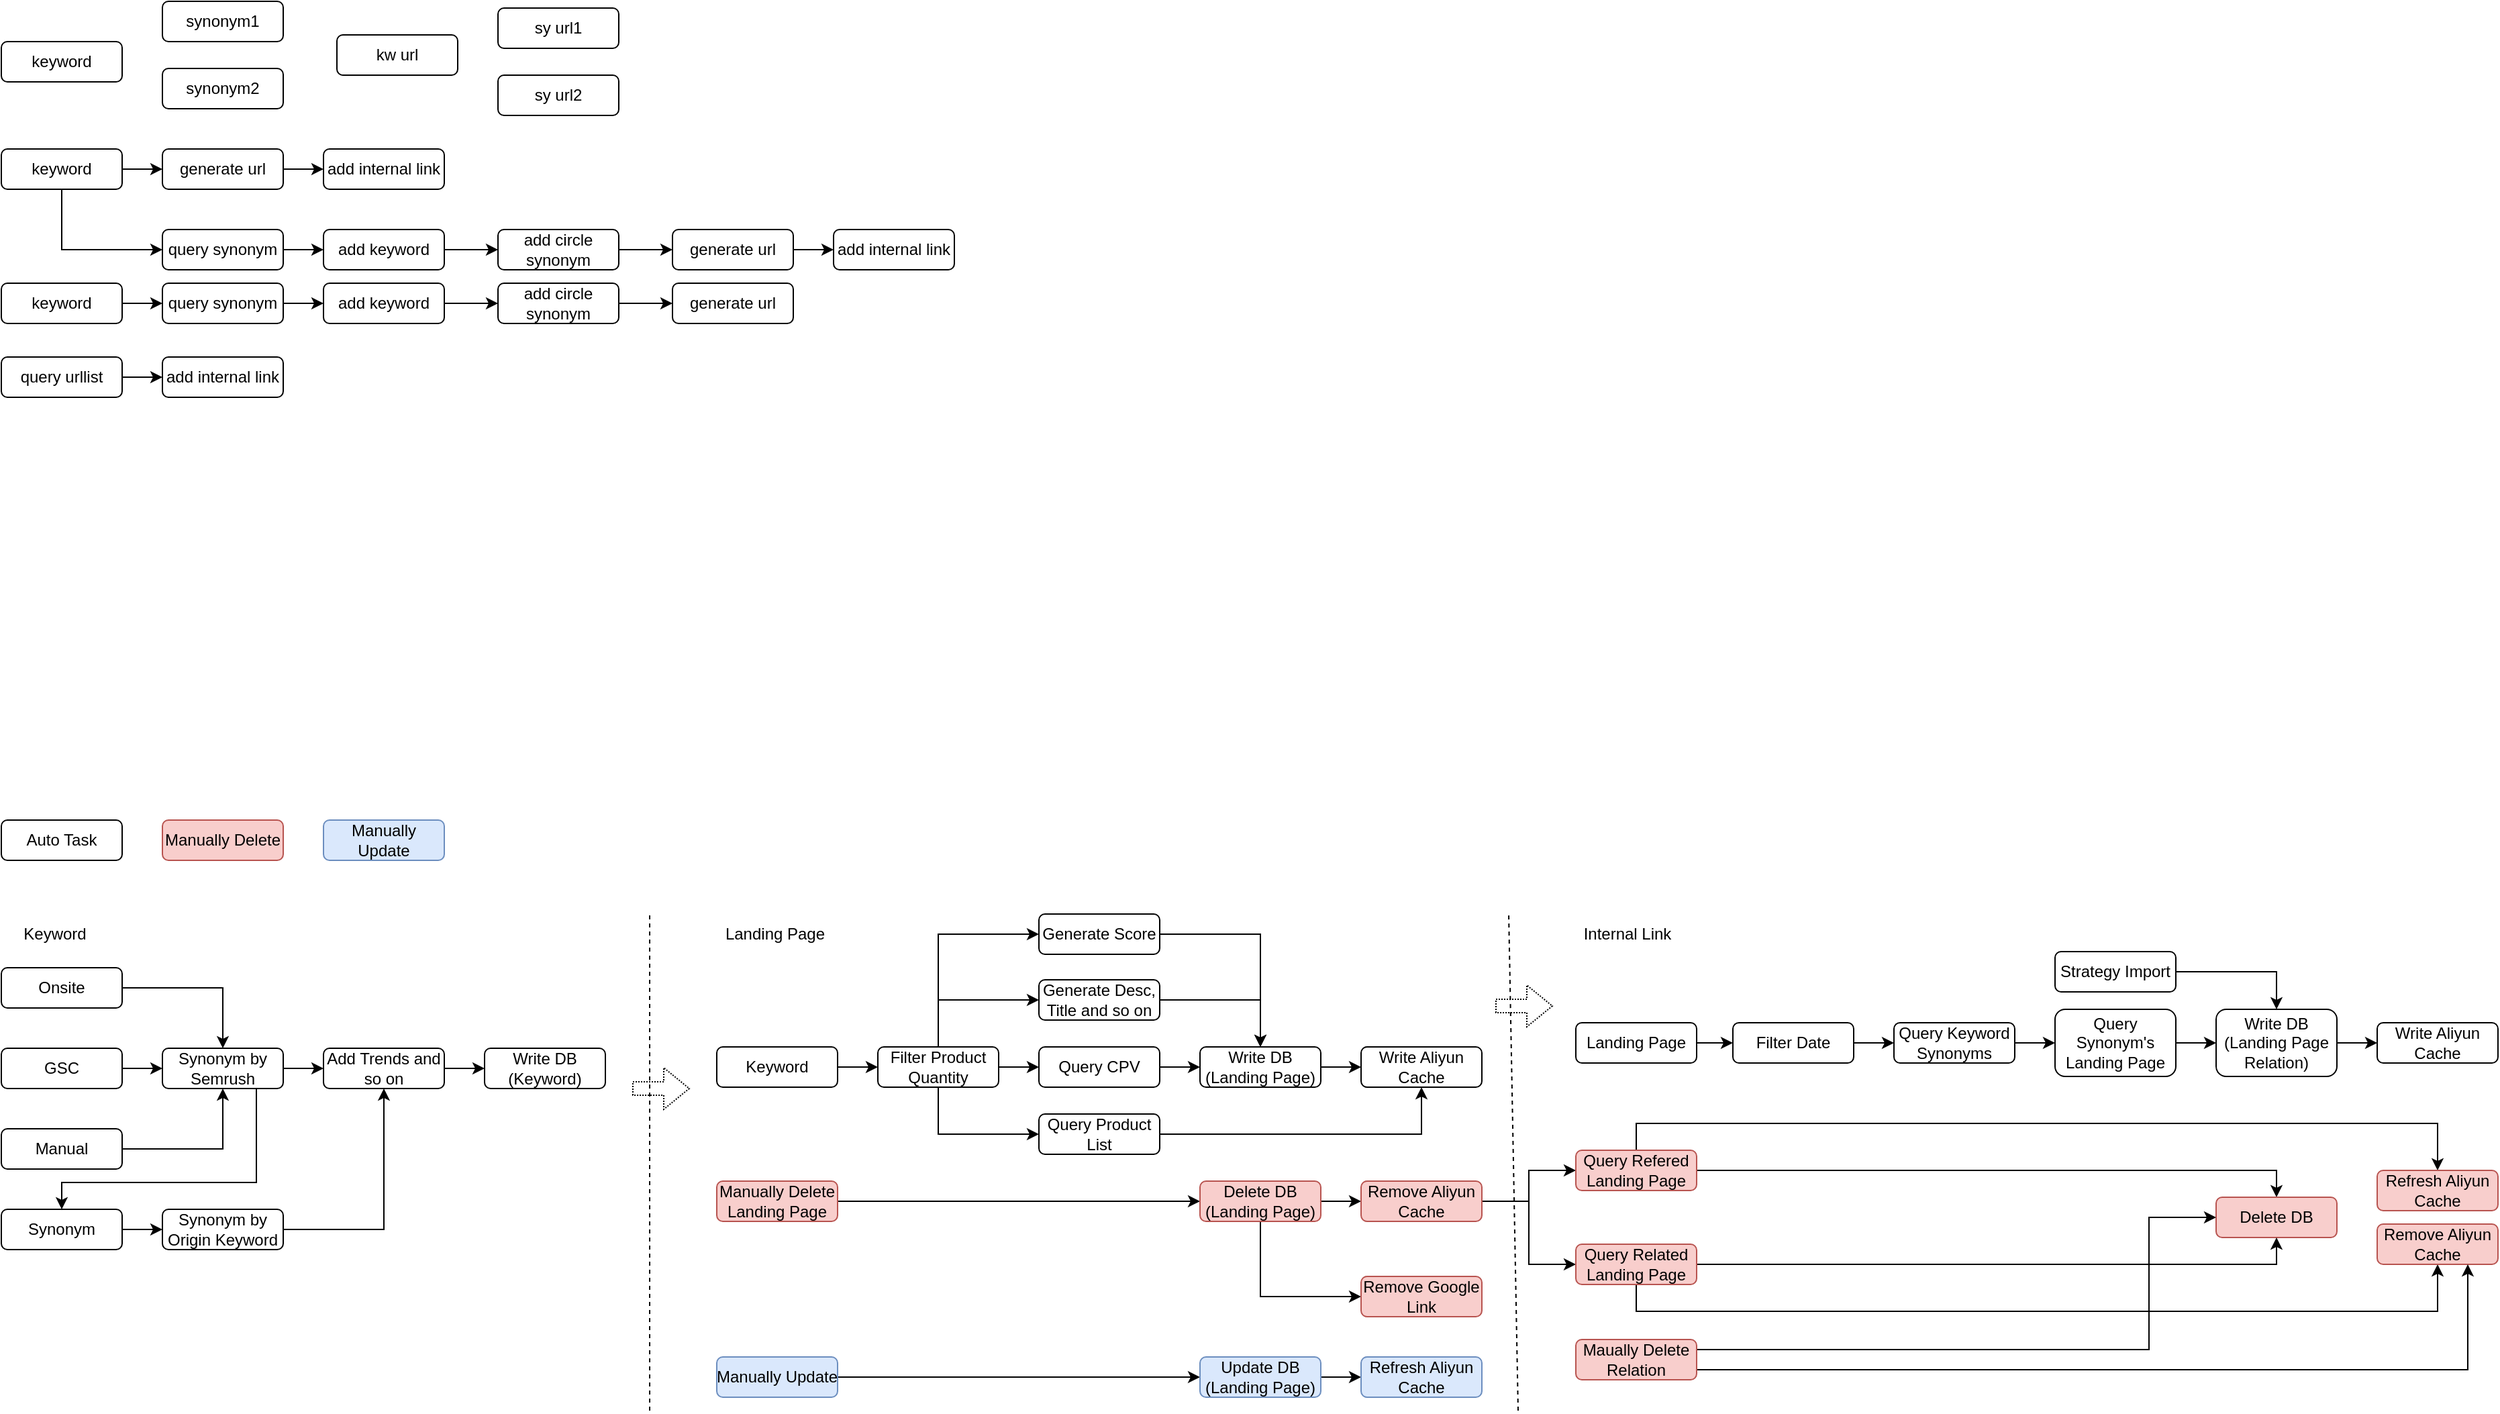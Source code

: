 <mxfile version="24.4.7" type="github">
  <diagram name="第 1 页" id="1qqWGqqX0jNzk8FhyLNJ">
    <mxGraphModel dx="1434" dy="673" grid="1" gridSize="10" guides="1" tooltips="1" connect="1" arrows="1" fold="1" page="1" pageScale="1" pageWidth="827" pageHeight="1169" math="0" shadow="0">
      <root>
        <mxCell id="0" />
        <mxCell id="1" parent="0" />
        <mxCell id="pkuzvF_IylS6FSDwMEXB-1" value="keyword" style="rounded=1;whiteSpace=wrap;html=1;" parent="1" vertex="1">
          <mxGeometry x="70" y="60" width="90" height="30" as="geometry" />
        </mxCell>
        <mxCell id="pkuzvF_IylS6FSDwMEXB-2" value="synonym1" style="rounded=1;whiteSpace=wrap;html=1;" parent="1" vertex="1">
          <mxGeometry x="190" y="30" width="90" height="30" as="geometry" />
        </mxCell>
        <mxCell id="pkuzvF_IylS6FSDwMEXB-3" value="kw url" style="rounded=1;whiteSpace=wrap;html=1;" parent="1" vertex="1">
          <mxGeometry x="320" y="55" width="90" height="30" as="geometry" />
        </mxCell>
        <mxCell id="pkuzvF_IylS6FSDwMEXB-4" value="sy url1" style="rounded=1;whiteSpace=wrap;html=1;" parent="1" vertex="1">
          <mxGeometry x="440" y="35" width="90" height="30" as="geometry" />
        </mxCell>
        <mxCell id="pkuzvF_IylS6FSDwMEXB-5" value="synonym2" style="rounded=1;whiteSpace=wrap;html=1;" parent="1" vertex="1">
          <mxGeometry x="190" y="80" width="90" height="30" as="geometry" />
        </mxCell>
        <mxCell id="pkuzvF_IylS6FSDwMEXB-6" value="sy url2" style="rounded=1;whiteSpace=wrap;html=1;" parent="1" vertex="1">
          <mxGeometry x="440" y="85" width="90" height="30" as="geometry" />
        </mxCell>
        <mxCell id="pkuzvF_IylS6FSDwMEXB-32" style="edgeStyle=orthogonalEdgeStyle;rounded=0;orthogonalLoop=1;jettySize=auto;html=1;exitX=1;exitY=0.5;exitDx=0;exitDy=0;entryX=0;entryY=0.5;entryDx=0;entryDy=0;" parent="1" source="pkuzvF_IylS6FSDwMEXB-8" target="pkuzvF_IylS6FSDwMEXB-10" edge="1">
          <mxGeometry relative="1" as="geometry" />
        </mxCell>
        <mxCell id="pkuzvF_IylS6FSDwMEXB-34" style="edgeStyle=orthogonalEdgeStyle;rounded=0;orthogonalLoop=1;jettySize=auto;html=1;exitX=0.5;exitY=1;exitDx=0;exitDy=0;entryX=0;entryY=0.5;entryDx=0;entryDy=0;" parent="1" source="pkuzvF_IylS6FSDwMEXB-8" target="pkuzvF_IylS6FSDwMEXB-11" edge="1">
          <mxGeometry relative="1" as="geometry" />
        </mxCell>
        <mxCell id="pkuzvF_IylS6FSDwMEXB-8" value="keyword" style="rounded=1;whiteSpace=wrap;html=1;" parent="1" vertex="1">
          <mxGeometry x="70" y="140" width="90" height="30" as="geometry" />
        </mxCell>
        <mxCell id="pkuzvF_IylS6FSDwMEXB-33" style="edgeStyle=orthogonalEdgeStyle;rounded=0;orthogonalLoop=1;jettySize=auto;html=1;exitX=1;exitY=0.5;exitDx=0;exitDy=0;entryX=0;entryY=0.5;entryDx=0;entryDy=0;" parent="1" source="pkuzvF_IylS6FSDwMEXB-10" target="pkuzvF_IylS6FSDwMEXB-22" edge="1">
          <mxGeometry relative="1" as="geometry" />
        </mxCell>
        <mxCell id="pkuzvF_IylS6FSDwMEXB-10" value="generate url" style="rounded=1;whiteSpace=wrap;html=1;" parent="1" vertex="1">
          <mxGeometry x="190" y="140" width="90" height="30" as="geometry" />
        </mxCell>
        <mxCell id="pkuzvF_IylS6FSDwMEXB-35" style="edgeStyle=orthogonalEdgeStyle;rounded=0;orthogonalLoop=1;jettySize=auto;html=1;exitX=1;exitY=0.5;exitDx=0;exitDy=0;entryX=0;entryY=0.5;entryDx=0;entryDy=0;" parent="1" source="pkuzvF_IylS6FSDwMEXB-11" target="pkuzvF_IylS6FSDwMEXB-13" edge="1">
          <mxGeometry relative="1" as="geometry" />
        </mxCell>
        <mxCell id="pkuzvF_IylS6FSDwMEXB-11" value="query synonym" style="rounded=1;whiteSpace=wrap;html=1;" parent="1" vertex="1">
          <mxGeometry x="190" y="200" width="90" height="30" as="geometry" />
        </mxCell>
        <mxCell id="pkuzvF_IylS6FSDwMEXB-36" style="edgeStyle=orthogonalEdgeStyle;rounded=0;orthogonalLoop=1;jettySize=auto;html=1;exitX=1;exitY=0.5;exitDx=0;exitDy=0;entryX=0;entryY=0.5;entryDx=0;entryDy=0;" parent="1" source="pkuzvF_IylS6FSDwMEXB-13" target="pkuzvF_IylS6FSDwMEXB-14" edge="1">
          <mxGeometry relative="1" as="geometry" />
        </mxCell>
        <mxCell id="pkuzvF_IylS6FSDwMEXB-13" value="add keyword" style="rounded=1;whiteSpace=wrap;html=1;" parent="1" vertex="1">
          <mxGeometry x="310" y="200" width="90" height="30" as="geometry" />
        </mxCell>
        <mxCell id="pkuzvF_IylS6FSDwMEXB-38" style="edgeStyle=orthogonalEdgeStyle;rounded=0;orthogonalLoop=1;jettySize=auto;html=1;exitX=1;exitY=0.5;exitDx=0;exitDy=0;entryX=0;entryY=0.5;entryDx=0;entryDy=0;" parent="1" source="pkuzvF_IylS6FSDwMEXB-14" target="pkuzvF_IylS6FSDwMEXB-15" edge="1">
          <mxGeometry relative="1" as="geometry" />
        </mxCell>
        <mxCell id="pkuzvF_IylS6FSDwMEXB-14" value="add circle synonym" style="rounded=1;whiteSpace=wrap;html=1;" parent="1" vertex="1">
          <mxGeometry x="440" y="200" width="90" height="30" as="geometry" />
        </mxCell>
        <mxCell id="pkuzvF_IylS6FSDwMEXB-39" style="edgeStyle=orthogonalEdgeStyle;rounded=0;orthogonalLoop=1;jettySize=auto;html=1;exitX=1;exitY=0.5;exitDx=0;exitDy=0;entryX=0;entryY=0.5;entryDx=0;entryDy=0;" parent="1" source="pkuzvF_IylS6FSDwMEXB-15" target="pkuzvF_IylS6FSDwMEXB-23" edge="1">
          <mxGeometry relative="1" as="geometry" />
        </mxCell>
        <mxCell id="pkuzvF_IylS6FSDwMEXB-15" value="generate url" style="rounded=1;whiteSpace=wrap;html=1;" parent="1" vertex="1">
          <mxGeometry x="570" y="200" width="90" height="30" as="geometry" />
        </mxCell>
        <mxCell id="pkuzvF_IylS6FSDwMEXB-40" style="edgeStyle=orthogonalEdgeStyle;rounded=0;orthogonalLoop=1;jettySize=auto;html=1;exitX=1;exitY=0.5;exitDx=0;exitDy=0;entryX=0;entryY=0.5;entryDx=0;entryDy=0;" parent="1" source="pkuzvF_IylS6FSDwMEXB-16" target="pkuzvF_IylS6FSDwMEXB-18" edge="1">
          <mxGeometry relative="1" as="geometry" />
        </mxCell>
        <mxCell id="pkuzvF_IylS6FSDwMEXB-16" value="keyword" style="rounded=1;whiteSpace=wrap;html=1;" parent="1" vertex="1">
          <mxGeometry x="70" y="240" width="90" height="30" as="geometry" />
        </mxCell>
        <mxCell id="pkuzvF_IylS6FSDwMEXB-17" value="generate url" style="rounded=1;whiteSpace=wrap;html=1;" parent="1" vertex="1">
          <mxGeometry x="570" y="240" width="90" height="30" as="geometry" />
        </mxCell>
        <mxCell id="pkuzvF_IylS6FSDwMEXB-41" style="edgeStyle=orthogonalEdgeStyle;rounded=0;orthogonalLoop=1;jettySize=auto;html=1;exitX=1;exitY=0.5;exitDx=0;exitDy=0;entryX=0;entryY=0.5;entryDx=0;entryDy=0;" parent="1" source="pkuzvF_IylS6FSDwMEXB-18" target="pkuzvF_IylS6FSDwMEXB-30" edge="1">
          <mxGeometry relative="1" as="geometry" />
        </mxCell>
        <mxCell id="pkuzvF_IylS6FSDwMEXB-18" value="query synonym" style="rounded=1;whiteSpace=wrap;html=1;" parent="1" vertex="1">
          <mxGeometry x="190" y="240" width="90" height="30" as="geometry" />
        </mxCell>
        <mxCell id="pkuzvF_IylS6FSDwMEXB-44" style="edgeStyle=orthogonalEdgeStyle;rounded=0;orthogonalLoop=1;jettySize=auto;html=1;exitX=1;exitY=0.5;exitDx=0;exitDy=0;entryX=0;entryY=0.5;entryDx=0;entryDy=0;" parent="1" source="pkuzvF_IylS6FSDwMEXB-19" target="pkuzvF_IylS6FSDwMEXB-24" edge="1">
          <mxGeometry relative="1" as="geometry" />
        </mxCell>
        <mxCell id="pkuzvF_IylS6FSDwMEXB-19" value="query urllist" style="rounded=1;whiteSpace=wrap;html=1;" parent="1" vertex="1">
          <mxGeometry x="70" y="295" width="90" height="30" as="geometry" />
        </mxCell>
        <mxCell id="pkuzvF_IylS6FSDwMEXB-22" value="add internal link" style="rounded=1;whiteSpace=wrap;html=1;" parent="1" vertex="1">
          <mxGeometry x="310" y="140" width="90" height="30" as="geometry" />
        </mxCell>
        <mxCell id="pkuzvF_IylS6FSDwMEXB-23" value="add internal link" style="rounded=1;whiteSpace=wrap;html=1;" parent="1" vertex="1">
          <mxGeometry x="690" y="200" width="90" height="30" as="geometry" />
        </mxCell>
        <mxCell id="pkuzvF_IylS6FSDwMEXB-24" value="add internal link" style="rounded=1;whiteSpace=wrap;html=1;" parent="1" vertex="1">
          <mxGeometry x="190" y="295" width="90" height="30" as="geometry" />
        </mxCell>
        <mxCell id="pkuzvF_IylS6FSDwMEXB-42" style="edgeStyle=orthogonalEdgeStyle;rounded=0;orthogonalLoop=1;jettySize=auto;html=1;exitX=1;exitY=0.5;exitDx=0;exitDy=0;entryX=0;entryY=0.5;entryDx=0;entryDy=0;" parent="1" source="pkuzvF_IylS6FSDwMEXB-30" target="pkuzvF_IylS6FSDwMEXB-31" edge="1">
          <mxGeometry relative="1" as="geometry" />
        </mxCell>
        <mxCell id="pkuzvF_IylS6FSDwMEXB-30" value="add keyword" style="rounded=1;whiteSpace=wrap;html=1;" parent="1" vertex="1">
          <mxGeometry x="310" y="240" width="90" height="30" as="geometry" />
        </mxCell>
        <mxCell id="pkuzvF_IylS6FSDwMEXB-43" style="edgeStyle=orthogonalEdgeStyle;rounded=0;orthogonalLoop=1;jettySize=auto;html=1;exitX=1;exitY=0.5;exitDx=0;exitDy=0;entryX=0;entryY=0.5;entryDx=0;entryDy=0;" parent="1" source="pkuzvF_IylS6FSDwMEXB-31" target="pkuzvF_IylS6FSDwMEXB-17" edge="1">
          <mxGeometry relative="1" as="geometry" />
        </mxCell>
        <mxCell id="pkuzvF_IylS6FSDwMEXB-31" value="add circle synonym" style="rounded=1;whiteSpace=wrap;html=1;" parent="1" vertex="1">
          <mxGeometry x="440" y="240" width="90" height="30" as="geometry" />
        </mxCell>
        <mxCell id="8v7bKblyuX6Z4DT4HF-j-19" style="edgeStyle=orthogonalEdgeStyle;rounded=0;orthogonalLoop=1;jettySize=auto;html=1;exitX=1;exitY=0.5;exitDx=0;exitDy=0;entryX=0.5;entryY=0;entryDx=0;entryDy=0;" parent="1" source="pkuzvF_IylS6FSDwMEXB-45" target="8v7bKblyuX6Z4DT4HF-j-1" edge="1">
          <mxGeometry relative="1" as="geometry" />
        </mxCell>
        <mxCell id="pkuzvF_IylS6FSDwMEXB-45" value="Onsite" style="rounded=1;whiteSpace=wrap;html=1;" parent="1" vertex="1">
          <mxGeometry x="70" y="750" width="90" height="30" as="geometry" />
        </mxCell>
        <mxCell id="8v7bKblyuX6Z4DT4HF-j-20" style="edgeStyle=orthogonalEdgeStyle;rounded=0;orthogonalLoop=1;jettySize=auto;html=1;exitX=1;exitY=0.5;exitDx=0;exitDy=0;entryX=0;entryY=0.5;entryDx=0;entryDy=0;" parent="1" source="pkuzvF_IylS6FSDwMEXB-46" target="8v7bKblyuX6Z4DT4HF-j-1" edge="1">
          <mxGeometry relative="1" as="geometry" />
        </mxCell>
        <mxCell id="pkuzvF_IylS6FSDwMEXB-46" value="GSC" style="rounded=1;whiteSpace=wrap;html=1;" parent="1" vertex="1">
          <mxGeometry x="70" y="810" width="90" height="30" as="geometry" />
        </mxCell>
        <mxCell id="8v7bKblyuX6Z4DT4HF-j-21" style="edgeStyle=orthogonalEdgeStyle;rounded=0;orthogonalLoop=1;jettySize=auto;html=1;exitX=1;exitY=0.5;exitDx=0;exitDy=0;entryX=0.5;entryY=1;entryDx=0;entryDy=0;" parent="1" source="pkuzvF_IylS6FSDwMEXB-47" target="8v7bKblyuX6Z4DT4HF-j-1" edge="1">
          <mxGeometry relative="1" as="geometry" />
        </mxCell>
        <mxCell id="pkuzvF_IylS6FSDwMEXB-47" value="Manual" style="rounded=1;whiteSpace=wrap;html=1;" parent="1" vertex="1">
          <mxGeometry x="70" y="870" width="90" height="30" as="geometry" />
        </mxCell>
        <mxCell id="8v7bKblyuX6Z4DT4HF-j-22" style="edgeStyle=orthogonalEdgeStyle;rounded=0;orthogonalLoop=1;jettySize=auto;html=1;exitX=0.75;exitY=1;exitDx=0;exitDy=0;entryX=0.5;entryY=0;entryDx=0;entryDy=0;" parent="1" source="8v7bKblyuX6Z4DT4HF-j-1" target="8v7bKblyuX6Z4DT4HF-j-2" edge="1">
          <mxGeometry relative="1" as="geometry">
            <Array as="points">
              <mxPoint x="260" y="840" />
              <mxPoint x="260" y="910" />
              <mxPoint x="115" y="910" />
            </Array>
          </mxGeometry>
        </mxCell>
        <mxCell id="8v7bKblyuX6Z4DT4HF-j-24" style="edgeStyle=orthogonalEdgeStyle;rounded=0;orthogonalLoop=1;jettySize=auto;html=1;exitX=1;exitY=0.5;exitDx=0;exitDy=0;entryX=0;entryY=0.5;entryDx=0;entryDy=0;" parent="1" source="8v7bKblyuX6Z4DT4HF-j-1" target="8v7bKblyuX6Z4DT4HF-j-18" edge="1">
          <mxGeometry relative="1" as="geometry" />
        </mxCell>
        <mxCell id="8v7bKblyuX6Z4DT4HF-j-1" value="Synonym by Semrush" style="rounded=1;whiteSpace=wrap;html=1;" parent="1" vertex="1">
          <mxGeometry x="190" y="810" width="90" height="30" as="geometry" />
        </mxCell>
        <mxCell id="8v7bKblyuX6Z4DT4HF-j-23" style="edgeStyle=orthogonalEdgeStyle;rounded=0;orthogonalLoop=1;jettySize=auto;html=1;exitX=1;exitY=0.5;exitDx=0;exitDy=0;entryX=0;entryY=0.5;entryDx=0;entryDy=0;" parent="1" source="8v7bKblyuX6Z4DT4HF-j-2" target="8v7bKblyuX6Z4DT4HF-j-17" edge="1">
          <mxGeometry relative="1" as="geometry" />
        </mxCell>
        <mxCell id="8v7bKblyuX6Z4DT4HF-j-2" value="Synonym" style="rounded=1;whiteSpace=wrap;html=1;" parent="1" vertex="1">
          <mxGeometry x="70" y="930" width="90" height="30" as="geometry" />
        </mxCell>
        <mxCell id="8v7bKblyuX6Z4DT4HF-j-16" value="Keyword" style="text;html=1;align=center;verticalAlign=middle;whiteSpace=wrap;rounded=0;" parent="1" vertex="1">
          <mxGeometry x="70" y="710" width="80" height="30" as="geometry" />
        </mxCell>
        <mxCell id="8v7bKblyuX6Z4DT4HF-j-25" style="edgeStyle=orthogonalEdgeStyle;rounded=0;orthogonalLoop=1;jettySize=auto;html=1;exitX=1;exitY=0.5;exitDx=0;exitDy=0;entryX=0.5;entryY=1;entryDx=0;entryDy=0;" parent="1" source="8v7bKblyuX6Z4DT4HF-j-17" target="8v7bKblyuX6Z4DT4HF-j-18" edge="1">
          <mxGeometry relative="1" as="geometry" />
        </mxCell>
        <mxCell id="8v7bKblyuX6Z4DT4HF-j-17" value="Synonym by Origin Keyword" style="rounded=1;whiteSpace=wrap;html=1;" parent="1" vertex="1">
          <mxGeometry x="190" y="930" width="90" height="30" as="geometry" />
        </mxCell>
        <mxCell id="8v7bKblyuX6Z4DT4HF-j-27" style="edgeStyle=orthogonalEdgeStyle;rounded=0;orthogonalLoop=1;jettySize=auto;html=1;exitX=1;exitY=0.5;exitDx=0;exitDy=0;entryX=0;entryY=0.5;entryDx=0;entryDy=0;" parent="1" source="8v7bKblyuX6Z4DT4HF-j-18" target="8v7bKblyuX6Z4DT4HF-j-26" edge="1">
          <mxGeometry relative="1" as="geometry" />
        </mxCell>
        <mxCell id="8v7bKblyuX6Z4DT4HF-j-18" value="Add Trends and so on" style="rounded=1;whiteSpace=wrap;html=1;" parent="1" vertex="1">
          <mxGeometry x="310" y="810" width="90" height="30" as="geometry" />
        </mxCell>
        <mxCell id="8v7bKblyuX6Z4DT4HF-j-26" value="Write DB&lt;div&gt;(Keyword)&lt;/div&gt;" style="rounded=1;whiteSpace=wrap;html=1;" parent="1" vertex="1">
          <mxGeometry x="430" y="810" width="90" height="30" as="geometry" />
        </mxCell>
        <mxCell id="8v7bKblyuX6Z4DT4HF-j-28" value="Landing Page" style="text;html=1;align=center;verticalAlign=middle;whiteSpace=wrap;rounded=0;" parent="1" vertex="1">
          <mxGeometry x="603" y="710" width="87" height="30" as="geometry" />
        </mxCell>
        <mxCell id="8v7bKblyuX6Z4DT4HF-j-38" style="edgeStyle=orthogonalEdgeStyle;rounded=0;orthogonalLoop=1;jettySize=auto;html=1;exitX=1;exitY=0.5;exitDx=0;exitDy=0;entryX=0;entryY=0.5;entryDx=0;entryDy=0;" parent="1" source="8v7bKblyuX6Z4DT4HF-j-29" target="8v7bKblyuX6Z4DT4HF-j-31" edge="1">
          <mxGeometry relative="1" as="geometry" />
        </mxCell>
        <mxCell id="8v7bKblyuX6Z4DT4HF-j-29" value="Keyword" style="rounded=1;whiteSpace=wrap;html=1;" parent="1" vertex="1">
          <mxGeometry x="603" y="809" width="90" height="30" as="geometry" />
        </mxCell>
        <mxCell id="8v7bKblyuX6Z4DT4HF-j-30" value="" style="endArrow=none;dashed=1;html=1;rounded=0;" parent="1" edge="1">
          <mxGeometry width="50" height="50" relative="1" as="geometry">
            <mxPoint x="553" y="1080" as="sourcePoint" />
            <mxPoint x="553" y="710" as="targetPoint" />
          </mxGeometry>
        </mxCell>
        <mxCell id="8v7bKblyuX6Z4DT4HF-j-40" style="edgeStyle=orthogonalEdgeStyle;rounded=0;orthogonalLoop=1;jettySize=auto;html=1;exitX=0.5;exitY=0;exitDx=0;exitDy=0;entryX=0;entryY=0.5;entryDx=0;entryDy=0;" parent="1" source="8v7bKblyuX6Z4DT4HF-j-31" target="8v7bKblyuX6Z4DT4HF-j-34" edge="1">
          <mxGeometry relative="1" as="geometry" />
        </mxCell>
        <mxCell id="8v7bKblyuX6Z4DT4HF-j-41" style="edgeStyle=orthogonalEdgeStyle;rounded=0;orthogonalLoop=1;jettySize=auto;html=1;exitX=1;exitY=0.5;exitDx=0;exitDy=0;entryX=0;entryY=0.5;entryDx=0;entryDy=0;" parent="1" source="8v7bKblyuX6Z4DT4HF-j-31" target="8v7bKblyuX6Z4DT4HF-j-33" edge="1">
          <mxGeometry relative="1" as="geometry" />
        </mxCell>
        <mxCell id="8v7bKblyuX6Z4DT4HF-j-42" style="edgeStyle=orthogonalEdgeStyle;rounded=0;orthogonalLoop=1;jettySize=auto;html=1;exitX=0.5;exitY=1;exitDx=0;exitDy=0;entryX=0;entryY=0.5;entryDx=0;entryDy=0;" parent="1" source="8v7bKblyuX6Z4DT4HF-j-31" target="8v7bKblyuX6Z4DT4HF-j-32" edge="1">
          <mxGeometry relative="1" as="geometry" />
        </mxCell>
        <mxCell id="tmx_ufBkmH5CS0wL-S31-3" style="edgeStyle=orthogonalEdgeStyle;rounded=0;orthogonalLoop=1;jettySize=auto;html=1;exitX=0.5;exitY=0;exitDx=0;exitDy=0;entryX=0;entryY=0.5;entryDx=0;entryDy=0;" edge="1" parent="1" source="8v7bKblyuX6Z4DT4HF-j-31" target="bArmrX93gXBFQfO818Jf-2">
          <mxGeometry relative="1" as="geometry" />
        </mxCell>
        <mxCell id="8v7bKblyuX6Z4DT4HF-j-31" value="Filter Product Quantity" style="rounded=1;whiteSpace=wrap;html=1;" parent="1" vertex="1">
          <mxGeometry x="723" y="809" width="90" height="30" as="geometry" />
        </mxCell>
        <mxCell id="8v7bKblyuX6Z4DT4HF-j-52" style="edgeStyle=orthogonalEdgeStyle;rounded=0;orthogonalLoop=1;jettySize=auto;html=1;exitX=1;exitY=0.5;exitDx=0;exitDy=0;entryX=0.5;entryY=1;entryDx=0;entryDy=0;" parent="1" source="8v7bKblyuX6Z4DT4HF-j-32" target="8v7bKblyuX6Z4DT4HF-j-49" edge="1">
          <mxGeometry relative="1" as="geometry" />
        </mxCell>
        <mxCell id="8v7bKblyuX6Z4DT4HF-j-32" value="Query Product List" style="rounded=1;whiteSpace=wrap;html=1;" parent="1" vertex="1">
          <mxGeometry x="843" y="859" width="90" height="30" as="geometry" />
        </mxCell>
        <mxCell id="8v7bKblyuX6Z4DT4HF-j-43" style="edgeStyle=orthogonalEdgeStyle;rounded=0;orthogonalLoop=1;jettySize=auto;html=1;exitX=1;exitY=0.5;exitDx=0;exitDy=0;entryX=0;entryY=0.5;entryDx=0;entryDy=0;" parent="1" source="8v7bKblyuX6Z4DT4HF-j-33" target="8v7bKblyuX6Z4DT4HF-j-36" edge="1">
          <mxGeometry relative="1" as="geometry" />
        </mxCell>
        <mxCell id="8v7bKblyuX6Z4DT4HF-j-33" value="Query CPV" style="rounded=1;whiteSpace=wrap;html=1;" parent="1" vertex="1">
          <mxGeometry x="843" y="809" width="90" height="30" as="geometry" />
        </mxCell>
        <mxCell id="8v7bKblyuX6Z4DT4HF-j-50" style="edgeStyle=orthogonalEdgeStyle;rounded=0;orthogonalLoop=1;jettySize=auto;html=1;exitX=1;exitY=0.5;exitDx=0;exitDy=0;entryX=0.5;entryY=0;entryDx=0;entryDy=0;" parent="1" source="8v7bKblyuX6Z4DT4HF-j-34" target="8v7bKblyuX6Z4DT4HF-j-36" edge="1">
          <mxGeometry relative="1" as="geometry" />
        </mxCell>
        <mxCell id="8v7bKblyuX6Z4DT4HF-j-34" value="Generate Desc, Title and so on" style="rounded=1;whiteSpace=wrap;html=1;" parent="1" vertex="1">
          <mxGeometry x="843" y="759" width="90" height="30" as="geometry" />
        </mxCell>
        <mxCell id="8v7bKblyuX6Z4DT4HF-j-51" style="edgeStyle=orthogonalEdgeStyle;rounded=0;orthogonalLoop=1;jettySize=auto;html=1;exitX=1;exitY=0.5;exitDx=0;exitDy=0;entryX=0;entryY=0.5;entryDx=0;entryDy=0;" parent="1" source="8v7bKblyuX6Z4DT4HF-j-36" target="8v7bKblyuX6Z4DT4HF-j-49" edge="1">
          <mxGeometry relative="1" as="geometry" />
        </mxCell>
        <mxCell id="8v7bKblyuX6Z4DT4HF-j-36" value="Write DB&lt;div&gt;(Landing Page)&lt;/div&gt;" style="rounded=1;whiteSpace=wrap;html=1;" parent="1" vertex="1">
          <mxGeometry x="963" y="809" width="90" height="30" as="geometry" />
        </mxCell>
        <mxCell id="8v7bKblyuX6Z4DT4HF-j-44" value="" style="endArrow=none;dashed=1;html=1;rounded=0;" parent="1" edge="1">
          <mxGeometry width="50" height="50" relative="1" as="geometry">
            <mxPoint x="1200" y="1080" as="sourcePoint" />
            <mxPoint x="1193" y="710" as="targetPoint" />
          </mxGeometry>
        </mxCell>
        <mxCell id="8v7bKblyuX6Z4DT4HF-j-45" value="Internal Link" style="text;html=1;align=center;verticalAlign=middle;whiteSpace=wrap;rounded=0;" parent="1" vertex="1">
          <mxGeometry x="1243" y="710" width="77" height="30" as="geometry" />
        </mxCell>
        <mxCell id="8v7bKblyuX6Z4DT4HF-j-46" value="" style="shape=flexArrow;endArrow=classic;html=1;rounded=0;dashed=1;dashPattern=1 1;verticalAlign=middle;" parent="1" edge="1">
          <mxGeometry width="50" height="50" relative="1" as="geometry">
            <mxPoint x="540" y="840" as="sourcePoint" />
            <mxPoint x="583" y="840" as="targetPoint" />
          </mxGeometry>
        </mxCell>
        <mxCell id="8v7bKblyuX6Z4DT4HF-j-47" value="" style="shape=flexArrow;endArrow=classic;html=1;rounded=0;dashed=1;dashPattern=1 1;verticalAlign=middle;" parent="1" edge="1">
          <mxGeometry width="50" height="50" relative="1" as="geometry">
            <mxPoint x="1183" y="778.5" as="sourcePoint" />
            <mxPoint x="1226" y="778.5" as="targetPoint" />
          </mxGeometry>
        </mxCell>
        <mxCell id="8v7bKblyuX6Z4DT4HF-j-58" style="edgeStyle=orthogonalEdgeStyle;rounded=0;orthogonalLoop=1;jettySize=auto;html=1;exitX=1;exitY=0.5;exitDx=0;exitDy=0;entryX=0;entryY=0.5;entryDx=0;entryDy=0;" parent="1" source="8v7bKblyuX6Z4DT4HF-j-48" target="8v7bKblyuX6Z4DT4HF-j-53" edge="1">
          <mxGeometry relative="1" as="geometry" />
        </mxCell>
        <mxCell id="8v7bKblyuX6Z4DT4HF-j-48" value="Landing Page" style="rounded=1;whiteSpace=wrap;html=1;" parent="1" vertex="1">
          <mxGeometry x="1243" y="791" width="90" height="30" as="geometry" />
        </mxCell>
        <mxCell id="8v7bKblyuX6Z4DT4HF-j-49" value="Write Aliyun Cache" style="rounded=1;whiteSpace=wrap;html=1;" parent="1" vertex="1">
          <mxGeometry x="1083" y="809" width="90" height="30" as="geometry" />
        </mxCell>
        <mxCell id="8v7bKblyuX6Z4DT4HF-j-59" style="edgeStyle=orthogonalEdgeStyle;rounded=0;orthogonalLoop=1;jettySize=auto;html=1;exitX=1;exitY=0.5;exitDx=0;exitDy=0;entryX=0;entryY=0.5;entryDx=0;entryDy=0;" parent="1" source="8v7bKblyuX6Z4DT4HF-j-53" target="8v7bKblyuX6Z4DT4HF-j-54" edge="1">
          <mxGeometry relative="1" as="geometry" />
        </mxCell>
        <mxCell id="8v7bKblyuX6Z4DT4HF-j-53" value="Filter Date" style="rounded=1;whiteSpace=wrap;html=1;" parent="1" vertex="1">
          <mxGeometry x="1360" y="791" width="90" height="30" as="geometry" />
        </mxCell>
        <mxCell id="8v7bKblyuX6Z4DT4HF-j-60" style="edgeStyle=orthogonalEdgeStyle;rounded=0;orthogonalLoop=1;jettySize=auto;html=1;exitX=1;exitY=0.5;exitDx=0;exitDy=0;" parent="1" source="8v7bKblyuX6Z4DT4HF-j-54" target="8v7bKblyuX6Z4DT4HF-j-55" edge="1">
          <mxGeometry relative="1" as="geometry" />
        </mxCell>
        <mxCell id="8v7bKblyuX6Z4DT4HF-j-54" value="Query Keyword Synonyms" style="rounded=1;whiteSpace=wrap;html=1;" parent="1" vertex="1">
          <mxGeometry x="1480" y="791" width="90" height="30" as="geometry" />
        </mxCell>
        <mxCell id="8v7bKblyuX6Z4DT4HF-j-61" style="edgeStyle=orthogonalEdgeStyle;rounded=0;orthogonalLoop=1;jettySize=auto;html=1;exitX=1;exitY=0.5;exitDx=0;exitDy=0;entryX=0;entryY=0.5;entryDx=0;entryDy=0;" parent="1" source="8v7bKblyuX6Z4DT4HF-j-55" target="8v7bKblyuX6Z4DT4HF-j-56" edge="1">
          <mxGeometry relative="1" as="geometry" />
        </mxCell>
        <mxCell id="8v7bKblyuX6Z4DT4HF-j-55" value="Query Synonym&#39;s Landing Page" style="rounded=1;whiteSpace=wrap;html=1;" parent="1" vertex="1">
          <mxGeometry x="1600" y="781" width="90" height="50" as="geometry" />
        </mxCell>
        <mxCell id="8v7bKblyuX6Z4DT4HF-j-62" style="edgeStyle=orthogonalEdgeStyle;rounded=0;orthogonalLoop=1;jettySize=auto;html=1;exitX=1;exitY=0.5;exitDx=0;exitDy=0;entryX=0;entryY=0.5;entryDx=0;entryDy=0;" parent="1" source="8v7bKblyuX6Z4DT4HF-j-56" target="8v7bKblyuX6Z4DT4HF-j-57" edge="1">
          <mxGeometry relative="1" as="geometry" />
        </mxCell>
        <mxCell id="8v7bKblyuX6Z4DT4HF-j-56" value="Write DB&lt;div&gt;(Landing Page Relation)&lt;/div&gt;" style="rounded=1;whiteSpace=wrap;html=1;" parent="1" vertex="1">
          <mxGeometry x="1720" y="781" width="90" height="50" as="geometry" />
        </mxCell>
        <mxCell id="8v7bKblyuX6Z4DT4HF-j-57" value="Write Aliyun Cache" style="rounded=1;whiteSpace=wrap;html=1;" parent="1" vertex="1">
          <mxGeometry x="1840" y="791" width="90" height="30" as="geometry" />
        </mxCell>
        <mxCell id="8v7bKblyuX6Z4DT4HF-j-71" style="edgeStyle=orthogonalEdgeStyle;rounded=0;orthogonalLoop=1;jettySize=auto;html=1;exitX=1;exitY=0.5;exitDx=0;exitDy=0;" parent="1" source="8v7bKblyuX6Z4DT4HF-j-63" target="8v7bKblyuX6Z4DT4HF-j-64" edge="1">
          <mxGeometry relative="1" as="geometry" />
        </mxCell>
        <mxCell id="8v7bKblyuX6Z4DT4HF-j-63" value="Manually&amp;nbsp;Delete Landing Page" style="rounded=1;whiteSpace=wrap;html=1;fillColor=#f8cecc;strokeColor=#b85450;" parent="1" vertex="1">
          <mxGeometry x="603" y="909" width="90" height="30" as="geometry" />
        </mxCell>
        <mxCell id="8v7bKblyuX6Z4DT4HF-j-72" style="edgeStyle=orthogonalEdgeStyle;rounded=0;orthogonalLoop=1;jettySize=auto;html=1;exitX=1;exitY=0.5;exitDx=0;exitDy=0;entryX=0;entryY=0.5;entryDx=0;entryDy=0;" parent="1" source="8v7bKblyuX6Z4DT4HF-j-64" target="8v7bKblyuX6Z4DT4HF-j-65" edge="1">
          <mxGeometry relative="1" as="geometry" />
        </mxCell>
        <mxCell id="tmx_ufBkmH5CS0wL-S31-5" style="edgeStyle=orthogonalEdgeStyle;rounded=0;orthogonalLoop=1;jettySize=auto;html=1;exitX=0.5;exitY=1;exitDx=0;exitDy=0;entryX=0;entryY=0.5;entryDx=0;entryDy=0;" edge="1" parent="1" source="8v7bKblyuX6Z4DT4HF-j-64" target="bArmrX93gXBFQfO818Jf-1">
          <mxGeometry relative="1" as="geometry" />
        </mxCell>
        <mxCell id="8v7bKblyuX6Z4DT4HF-j-64" value="Delete DB&lt;div&gt;(Landing Page)&lt;/div&gt;" style="rounded=1;whiteSpace=wrap;html=1;fillColor=#f8cecc;strokeColor=#b85450;" parent="1" vertex="1">
          <mxGeometry x="963" y="909" width="90" height="30" as="geometry" />
        </mxCell>
        <mxCell id="8v7bKblyuX6Z4DT4HF-j-73" style="edgeStyle=orthogonalEdgeStyle;rounded=0;orthogonalLoop=1;jettySize=auto;html=1;exitX=1;exitY=0.5;exitDx=0;exitDy=0;entryX=0;entryY=0.5;entryDx=0;entryDy=0;" parent="1" source="8v7bKblyuX6Z4DT4HF-j-65" target="8v7bKblyuX6Z4DT4HF-j-66" edge="1">
          <mxGeometry relative="1" as="geometry" />
        </mxCell>
        <mxCell id="8v7bKblyuX6Z4DT4HF-j-74" style="edgeStyle=orthogonalEdgeStyle;rounded=0;orthogonalLoop=1;jettySize=auto;html=1;exitX=1;exitY=0.5;exitDx=0;exitDy=0;entryX=0;entryY=0.5;entryDx=0;entryDy=0;" parent="1" source="8v7bKblyuX6Z4DT4HF-j-65" target="8v7bKblyuX6Z4DT4HF-j-69" edge="1">
          <mxGeometry relative="1" as="geometry" />
        </mxCell>
        <mxCell id="8v7bKblyuX6Z4DT4HF-j-65" value="Remove Aliyun Cache" style="rounded=1;whiteSpace=wrap;html=1;fillColor=#f8cecc;strokeColor=#b85450;" parent="1" vertex="1">
          <mxGeometry x="1083" y="909" width="90" height="30" as="geometry" />
        </mxCell>
        <mxCell id="8v7bKblyuX6Z4DT4HF-j-80" style="edgeStyle=orthogonalEdgeStyle;rounded=0;orthogonalLoop=1;jettySize=auto;html=1;exitX=0.5;exitY=0;exitDx=0;exitDy=0;entryX=0.5;entryY=0;entryDx=0;entryDy=0;" parent="1" source="8v7bKblyuX6Z4DT4HF-j-66" target="8v7bKblyuX6Z4DT4HF-j-68" edge="1">
          <mxGeometry relative="1" as="geometry" />
        </mxCell>
        <mxCell id="8v7bKblyuX6Z4DT4HF-j-81" style="edgeStyle=orthogonalEdgeStyle;rounded=0;orthogonalLoop=1;jettySize=auto;html=1;exitX=1;exitY=0.5;exitDx=0;exitDy=0;entryX=0.5;entryY=0;entryDx=0;entryDy=0;" parent="1" source="8v7bKblyuX6Z4DT4HF-j-66" target="8v7bKblyuX6Z4DT4HF-j-67" edge="1">
          <mxGeometry relative="1" as="geometry" />
        </mxCell>
        <mxCell id="8v7bKblyuX6Z4DT4HF-j-66" value="Query Refered Landing Page" style="rounded=1;whiteSpace=wrap;html=1;fillColor=#f8cecc;strokeColor=#b85450;" parent="1" vertex="1">
          <mxGeometry x="1243" y="886" width="90" height="30" as="geometry" />
        </mxCell>
        <mxCell id="8v7bKblyuX6Z4DT4HF-j-67" value="Delete DB" style="rounded=1;whiteSpace=wrap;html=1;fillColor=#f8cecc;strokeColor=#b85450;" parent="1" vertex="1">
          <mxGeometry x="1720" y="921" width="90" height="30" as="geometry" />
        </mxCell>
        <mxCell id="8v7bKblyuX6Z4DT4HF-j-68" value="Refresh Aliyun Cache" style="rounded=1;whiteSpace=wrap;html=1;fillColor=#f8cecc;strokeColor=#b85450;" parent="1" vertex="1">
          <mxGeometry x="1840" y="901" width="90" height="30" as="geometry" />
        </mxCell>
        <mxCell id="8v7bKblyuX6Z4DT4HF-j-79" style="edgeStyle=orthogonalEdgeStyle;rounded=0;orthogonalLoop=1;jettySize=auto;html=1;exitX=0.5;exitY=1;exitDx=0;exitDy=0;entryX=0.5;entryY=1;entryDx=0;entryDy=0;" parent="1" source="8v7bKblyuX6Z4DT4HF-j-69" target="8v7bKblyuX6Z4DT4HF-j-70" edge="1">
          <mxGeometry relative="1" as="geometry" />
        </mxCell>
        <mxCell id="8v7bKblyuX6Z4DT4HF-j-82" style="edgeStyle=orthogonalEdgeStyle;rounded=0;orthogonalLoop=1;jettySize=auto;html=1;exitX=1;exitY=0.5;exitDx=0;exitDy=0;entryX=0.5;entryY=1;entryDx=0;entryDy=0;" parent="1" source="8v7bKblyuX6Z4DT4HF-j-69" target="8v7bKblyuX6Z4DT4HF-j-67" edge="1">
          <mxGeometry relative="1" as="geometry" />
        </mxCell>
        <mxCell id="8v7bKblyuX6Z4DT4HF-j-69" value="Query Related Landing Page" style="rounded=1;whiteSpace=wrap;html=1;fillColor=#f8cecc;strokeColor=#b85450;" parent="1" vertex="1">
          <mxGeometry x="1243" y="956" width="90" height="30" as="geometry" />
        </mxCell>
        <mxCell id="8v7bKblyuX6Z4DT4HF-j-70" value="Remove Aliyun Cache" style="rounded=1;whiteSpace=wrap;html=1;fillColor=#f8cecc;strokeColor=#b85450;" parent="1" vertex="1">
          <mxGeometry x="1840" y="941" width="90" height="30" as="geometry" />
        </mxCell>
        <mxCell id="8v7bKblyuX6Z4DT4HF-j-83" value="Auto Task" style="rounded=1;whiteSpace=wrap;html=1;" parent="1" vertex="1">
          <mxGeometry x="70" y="640" width="90" height="30" as="geometry" />
        </mxCell>
        <mxCell id="8v7bKblyuX6Z4DT4HF-j-84" value="Manually Delete" style="rounded=1;whiteSpace=wrap;html=1;fillColor=#f8cecc;strokeColor=#b85450;" parent="1" vertex="1">
          <mxGeometry x="190" y="640" width="90" height="30" as="geometry" />
        </mxCell>
        <mxCell id="8v7bKblyuX6Z4DT4HF-j-85" value="Manually Update" style="rounded=1;whiteSpace=wrap;html=1;fillColor=#dae8fc;strokeColor=#6c8ebf;" parent="1" vertex="1">
          <mxGeometry x="310" y="640" width="90" height="30" as="geometry" />
        </mxCell>
        <mxCell id="8v7bKblyuX6Z4DT4HF-j-89" style="edgeStyle=orthogonalEdgeStyle;rounded=0;orthogonalLoop=1;jettySize=auto;html=1;exitX=1;exitY=0.5;exitDx=0;exitDy=0;entryX=0;entryY=0.5;entryDx=0;entryDy=0;" parent="1" source="8v7bKblyuX6Z4DT4HF-j-86" target="8v7bKblyuX6Z4DT4HF-j-87" edge="1">
          <mxGeometry relative="1" as="geometry" />
        </mxCell>
        <mxCell id="8v7bKblyuX6Z4DT4HF-j-86" value="Manually&amp;nbsp;Update" style="rounded=1;whiteSpace=wrap;html=1;fillColor=#dae8fc;strokeColor=#6c8ebf;" parent="1" vertex="1">
          <mxGeometry x="603" y="1040" width="90" height="30" as="geometry" />
        </mxCell>
        <mxCell id="8v7bKblyuX6Z4DT4HF-j-90" style="edgeStyle=orthogonalEdgeStyle;rounded=0;orthogonalLoop=1;jettySize=auto;html=1;exitX=1;exitY=0.5;exitDx=0;exitDy=0;entryX=0;entryY=0.5;entryDx=0;entryDy=0;" parent="1" source="8v7bKblyuX6Z4DT4HF-j-87" target="8v7bKblyuX6Z4DT4HF-j-88" edge="1">
          <mxGeometry relative="1" as="geometry" />
        </mxCell>
        <mxCell id="8v7bKblyuX6Z4DT4HF-j-87" value="Update DB&lt;div&gt;(Landing Page)&lt;/div&gt;" style="rounded=1;whiteSpace=wrap;html=1;fillColor=#dae8fc;strokeColor=#6c8ebf;" parent="1" vertex="1">
          <mxGeometry x="963" y="1040" width="90" height="30" as="geometry" />
        </mxCell>
        <mxCell id="8v7bKblyuX6Z4DT4HF-j-88" value="Refresh Aliyun Cache" style="rounded=1;whiteSpace=wrap;html=1;fillColor=#dae8fc;strokeColor=#6c8ebf;" parent="1" vertex="1">
          <mxGeometry x="1083" y="1040" width="90" height="30" as="geometry" />
        </mxCell>
        <mxCell id="8v7bKblyuX6Z4DT4HF-j-92" style="edgeStyle=orthogonalEdgeStyle;rounded=0;orthogonalLoop=1;jettySize=auto;html=1;exitX=1;exitY=0.25;exitDx=0;exitDy=0;entryX=0;entryY=0.5;entryDx=0;entryDy=0;" parent="1" source="8v7bKblyuX6Z4DT4HF-j-91" target="8v7bKblyuX6Z4DT4HF-j-67" edge="1">
          <mxGeometry relative="1" as="geometry">
            <Array as="points">
              <mxPoint x="1670" y="1035" />
              <mxPoint x="1670" y="936" />
            </Array>
          </mxGeometry>
        </mxCell>
        <mxCell id="8v7bKblyuX6Z4DT4HF-j-93" style="edgeStyle=orthogonalEdgeStyle;rounded=0;orthogonalLoop=1;jettySize=auto;html=1;exitX=1;exitY=0.75;exitDx=0;exitDy=0;entryX=0.75;entryY=1;entryDx=0;entryDy=0;" parent="1" source="8v7bKblyuX6Z4DT4HF-j-91" target="8v7bKblyuX6Z4DT4HF-j-70" edge="1">
          <mxGeometry relative="1" as="geometry" />
        </mxCell>
        <mxCell id="8v7bKblyuX6Z4DT4HF-j-91" value="Maually Delete Relation" style="rounded=1;whiteSpace=wrap;html=1;fillColor=#f8cecc;strokeColor=#b85450;" parent="1" vertex="1">
          <mxGeometry x="1243" y="1027" width="90" height="30" as="geometry" />
        </mxCell>
        <mxCell id="bArmrX93gXBFQfO818Jf-1" value="Remove Google Link" style="rounded=1;whiteSpace=wrap;html=1;fillColor=#f8cecc;strokeColor=#b85450;" parent="1" vertex="1">
          <mxGeometry x="1083" y="980" width="90" height="30" as="geometry" />
        </mxCell>
        <mxCell id="tmx_ufBkmH5CS0wL-S31-4" style="edgeStyle=orthogonalEdgeStyle;rounded=0;orthogonalLoop=1;jettySize=auto;html=1;exitX=1;exitY=0.5;exitDx=0;exitDy=0;entryX=0.5;entryY=0;entryDx=0;entryDy=0;" edge="1" parent="1" source="bArmrX93gXBFQfO818Jf-2" target="8v7bKblyuX6Z4DT4HF-j-36">
          <mxGeometry relative="1" as="geometry" />
        </mxCell>
        <mxCell id="bArmrX93gXBFQfO818Jf-2" value="Generate Score" style="rounded=1;whiteSpace=wrap;html=1;" parent="1" vertex="1">
          <mxGeometry x="843" y="710" width="90" height="30" as="geometry" />
        </mxCell>
        <mxCell id="tmx_ufBkmH5CS0wL-S31-8" style="edgeStyle=orthogonalEdgeStyle;rounded=0;orthogonalLoop=1;jettySize=auto;html=1;exitX=1;exitY=0.5;exitDx=0;exitDy=0;entryX=0.5;entryY=0;entryDx=0;entryDy=0;" edge="1" parent="1" source="tmx_ufBkmH5CS0wL-S31-1" target="8v7bKblyuX6Z4DT4HF-j-56">
          <mxGeometry relative="1" as="geometry" />
        </mxCell>
        <mxCell id="tmx_ufBkmH5CS0wL-S31-1" value="Strategy Import" style="rounded=1;whiteSpace=wrap;html=1;" vertex="1" parent="1">
          <mxGeometry x="1600" y="738" width="90" height="30" as="geometry" />
        </mxCell>
      </root>
    </mxGraphModel>
  </diagram>
</mxfile>
